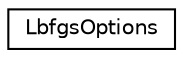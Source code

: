 digraph "Graphical Class Hierarchy"
{
  edge [fontname="Helvetica",fontsize="10",labelfontname="Helvetica",labelfontsize="10"];
  node [fontname="Helvetica",fontsize="10",shape=record];
  rankdir="LR";
  Node0 [label="LbfgsOptions",height=0.2,width=0.4,color="black", fillcolor="white", style="filled",URL="$structkaldi_1_1LbfgsOptions.html",tooltip="This is an implementation of L-BFGS. "];
}
